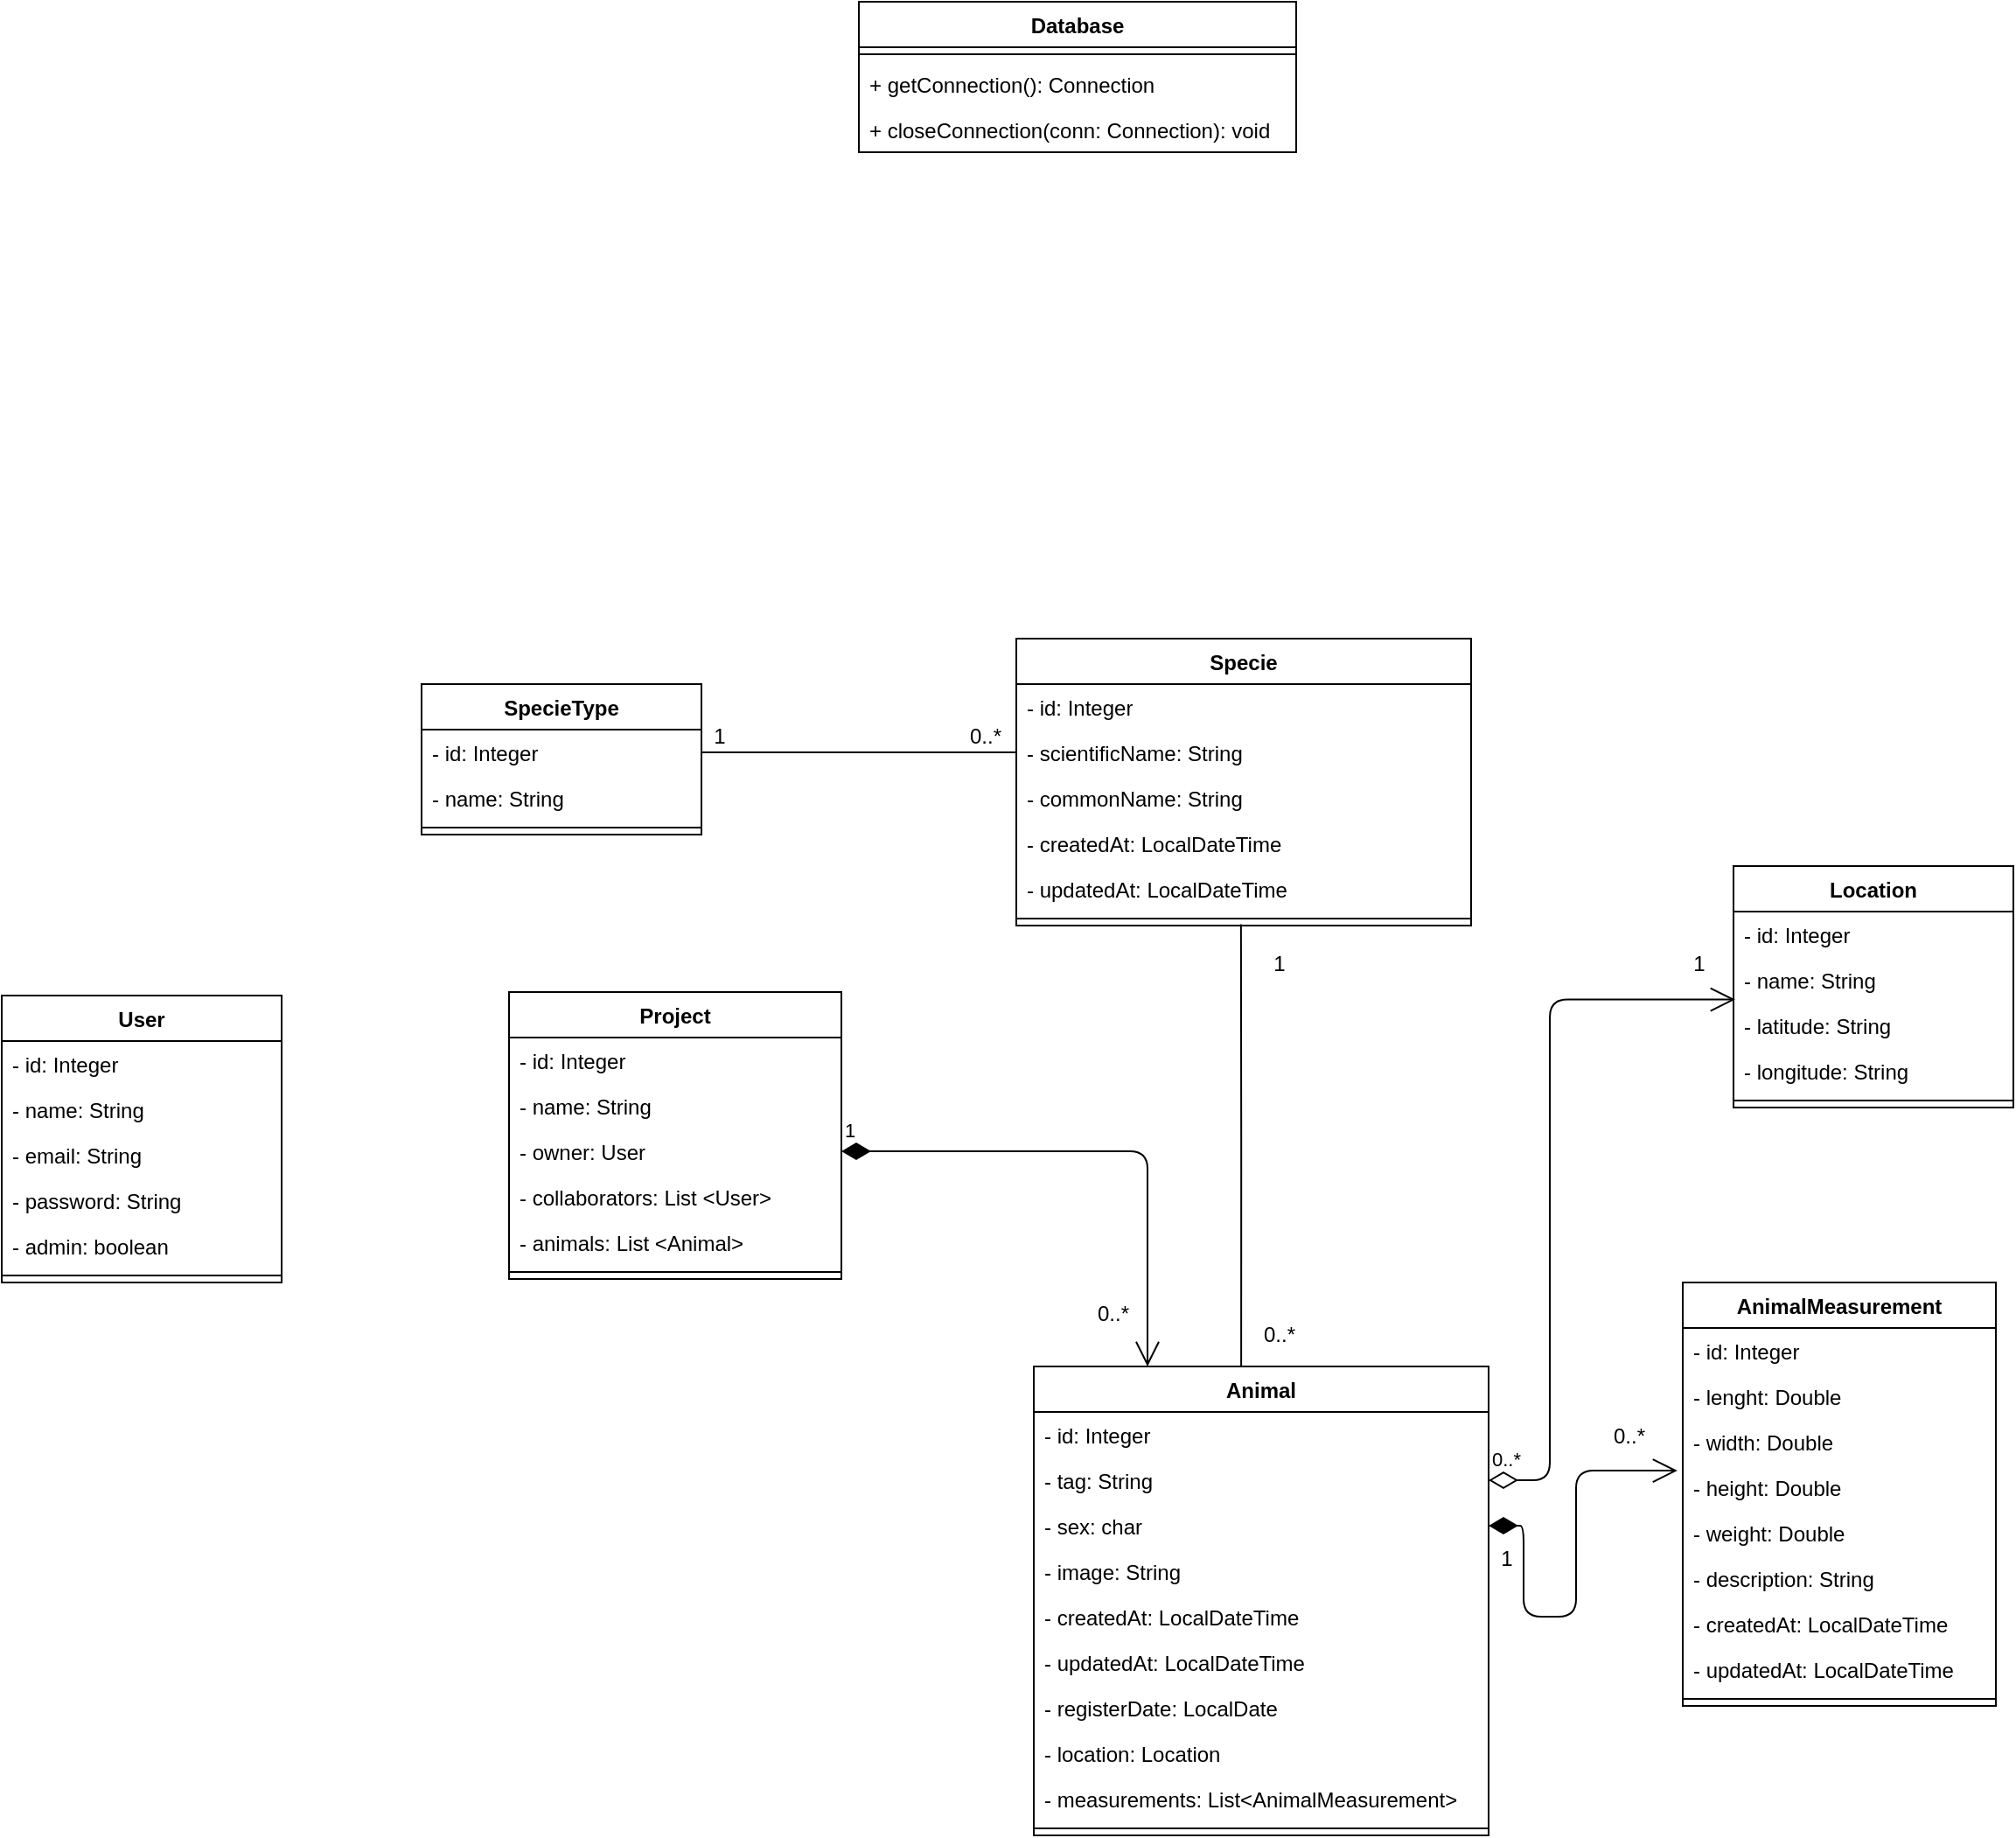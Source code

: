 <mxfile version="14.6.10" type="device"><diagram id="C5RBs43oDa-KdzZeNtuy" name="Page-1"><mxGraphModel dx="1210" dy="1776" grid="1" gridSize="10" guides="1" tooltips="1" connect="1" arrows="1" fold="1" page="1" pageScale="1" pageWidth="827" pageHeight="1169" math="0" shadow="0"><root><mxCell id="WIyWlLk6GJQsqaUBKTNV-0"/><mxCell id="WIyWlLk6GJQsqaUBKTNV-1" parent="WIyWlLk6GJQsqaUBKTNV-0"/><mxCell id="4q6mbvtF_POopmjY74IP-0" value="Location" style="swimlane;fontStyle=1;align=center;verticalAlign=top;childLayout=stackLayout;horizontal=1;startSize=26;horizontalStack=0;resizeParent=1;resizeParentMax=0;resizeLast=0;collapsible=1;marginBottom=0;" parent="WIyWlLk6GJQsqaUBKTNV-1" vertex="1"><mxGeometry x="1270" y="64" width="160" height="138" as="geometry"/></mxCell><mxCell id="4q6mbvtF_POopmjY74IP-1" value="- id: Integer" style="text;strokeColor=none;fillColor=none;align=left;verticalAlign=top;spacingLeft=4;spacingRight=4;overflow=hidden;rotatable=0;points=[[0,0.5],[1,0.5]];portConstraint=eastwest;" parent="4q6mbvtF_POopmjY74IP-0" vertex="1"><mxGeometry y="26" width="160" height="26" as="geometry"/></mxCell><mxCell id="4q6mbvtF_POopmjY74IP-8" value="- name: String" style="text;strokeColor=none;fillColor=none;align=left;verticalAlign=top;spacingLeft=4;spacingRight=4;overflow=hidden;rotatable=0;points=[[0,0.5],[1,0.5]];portConstraint=eastwest;" parent="4q6mbvtF_POopmjY74IP-0" vertex="1"><mxGeometry y="52" width="160" height="26" as="geometry"/></mxCell><mxCell id="4q6mbvtF_POopmjY74IP-9" value="- latitude: String" style="text;strokeColor=none;fillColor=none;align=left;verticalAlign=top;spacingLeft=4;spacingRight=4;overflow=hidden;rotatable=0;points=[[0,0.5],[1,0.5]];portConstraint=eastwest;" parent="4q6mbvtF_POopmjY74IP-0" vertex="1"><mxGeometry y="78" width="160" height="26" as="geometry"/></mxCell><mxCell id="4q6mbvtF_POopmjY74IP-10" value="- longitude: String" style="text;strokeColor=none;fillColor=none;align=left;verticalAlign=top;spacingLeft=4;spacingRight=4;overflow=hidden;rotatable=0;points=[[0,0.5],[1,0.5]];portConstraint=eastwest;" parent="4q6mbvtF_POopmjY74IP-0" vertex="1"><mxGeometry y="104" width="160" height="26" as="geometry"/></mxCell><mxCell id="4q6mbvtF_POopmjY74IP-2" value="" style="line;strokeWidth=1;fillColor=none;align=left;verticalAlign=middle;spacingTop=-1;spacingLeft=3;spacingRight=3;rotatable=0;labelPosition=right;points=[];portConstraint=eastwest;" parent="4q6mbvtF_POopmjY74IP-0" vertex="1"><mxGeometry y="130" width="160" height="8" as="geometry"/></mxCell><mxCell id="4q6mbvtF_POopmjY74IP-4" value="User" style="swimlane;fontStyle=1;align=center;verticalAlign=top;childLayout=stackLayout;horizontal=1;startSize=26;horizontalStack=0;resizeParent=1;resizeParentMax=0;resizeLast=0;collapsible=1;marginBottom=0;" parent="WIyWlLk6GJQsqaUBKTNV-1" vertex="1"><mxGeometry x="280" y="138" width="160" height="164" as="geometry"/></mxCell><mxCell id="4q6mbvtF_POopmjY74IP-5" value="- id: Integer" style="text;strokeColor=none;fillColor=none;align=left;verticalAlign=top;spacingLeft=4;spacingRight=4;overflow=hidden;rotatable=0;points=[[0,0.5],[1,0.5]];portConstraint=eastwest;" parent="4q6mbvtF_POopmjY74IP-4" vertex="1"><mxGeometry y="26" width="160" height="26" as="geometry"/></mxCell><mxCell id="4q6mbvtF_POopmjY74IP-14" value="- name: String" style="text;strokeColor=none;fillColor=none;align=left;verticalAlign=top;spacingLeft=4;spacingRight=4;overflow=hidden;rotatable=0;points=[[0,0.5],[1,0.5]];portConstraint=eastwest;" parent="4q6mbvtF_POopmjY74IP-4" vertex="1"><mxGeometry y="52" width="160" height="26" as="geometry"/></mxCell><mxCell id="4q6mbvtF_POopmjY74IP-15" value="- email: String" style="text;strokeColor=none;fillColor=none;align=left;verticalAlign=top;spacingLeft=4;spacingRight=4;overflow=hidden;rotatable=0;points=[[0,0.5],[1,0.5]];portConstraint=eastwest;" parent="4q6mbvtF_POopmjY74IP-4" vertex="1"><mxGeometry y="78" width="160" height="26" as="geometry"/></mxCell><mxCell id="4q6mbvtF_POopmjY74IP-16" value="- password: String" style="text;strokeColor=none;fillColor=none;align=left;verticalAlign=top;spacingLeft=4;spacingRight=4;overflow=hidden;rotatable=0;points=[[0,0.5],[1,0.5]];portConstraint=eastwest;" parent="4q6mbvtF_POopmjY74IP-4" vertex="1"><mxGeometry y="104" width="160" height="26" as="geometry"/></mxCell><mxCell id="4q6mbvtF_POopmjY74IP-17" value="- admin: boolean" style="text;strokeColor=none;fillColor=none;align=left;verticalAlign=top;spacingLeft=4;spacingRight=4;overflow=hidden;rotatable=0;points=[[0,0.5],[1,0.5]];portConstraint=eastwest;" parent="4q6mbvtF_POopmjY74IP-4" vertex="1"><mxGeometry y="130" width="160" height="26" as="geometry"/></mxCell><mxCell id="4q6mbvtF_POopmjY74IP-6" value="" style="line;strokeWidth=1;fillColor=none;align=left;verticalAlign=middle;spacingTop=-1;spacingLeft=3;spacingRight=3;rotatable=0;labelPosition=right;points=[];portConstraint=eastwest;" parent="4q6mbvtF_POopmjY74IP-4" vertex="1"><mxGeometry y="156" width="160" height="8" as="geometry"/></mxCell><mxCell id="4q6mbvtF_POopmjY74IP-18" value="Project" style="swimlane;fontStyle=1;align=center;verticalAlign=top;childLayout=stackLayout;horizontal=1;startSize=26;horizontalStack=0;resizeParent=1;resizeParentMax=0;resizeLast=0;collapsible=1;marginBottom=0;" parent="WIyWlLk6GJQsqaUBKTNV-1" vertex="1"><mxGeometry x="570" y="136" width="190" height="164" as="geometry"/></mxCell><mxCell id="4q6mbvtF_POopmjY74IP-19" value="- id: Integer" style="text;strokeColor=none;fillColor=none;align=left;verticalAlign=top;spacingLeft=4;spacingRight=4;overflow=hidden;rotatable=0;points=[[0,0.5],[1,0.5]];portConstraint=eastwest;" parent="4q6mbvtF_POopmjY74IP-18" vertex="1"><mxGeometry y="26" width="190" height="26" as="geometry"/></mxCell><mxCell id="4q6mbvtF_POopmjY74IP-22" value="- name: String" style="text;strokeColor=none;fillColor=none;align=left;verticalAlign=top;spacingLeft=4;spacingRight=4;overflow=hidden;rotatable=0;points=[[0,0.5],[1,0.5]];portConstraint=eastwest;" parent="4q6mbvtF_POopmjY74IP-18" vertex="1"><mxGeometry y="52" width="190" height="26" as="geometry"/></mxCell><mxCell id="4q6mbvtF_POopmjY74IP-23" value="- owner: User" style="text;strokeColor=none;fillColor=none;align=left;verticalAlign=top;spacingLeft=4;spacingRight=4;overflow=hidden;rotatable=0;points=[[0,0.5],[1,0.5]];portConstraint=eastwest;" parent="4q6mbvtF_POopmjY74IP-18" vertex="1"><mxGeometry y="78" width="190" height="26" as="geometry"/></mxCell><mxCell id="4q6mbvtF_POopmjY74IP-24" value="- collaborators: List &lt;User&gt;" style="text;strokeColor=none;fillColor=none;align=left;verticalAlign=top;spacingLeft=4;spacingRight=4;overflow=hidden;rotatable=0;points=[[0,0.5],[1,0.5]];portConstraint=eastwest;" parent="4q6mbvtF_POopmjY74IP-18" vertex="1"><mxGeometry y="104" width="190" height="26" as="geometry"/></mxCell><mxCell id="4q6mbvtF_POopmjY74IP-58" value="- animals: List &lt;Animal&gt;" style="text;strokeColor=none;fillColor=none;align=left;verticalAlign=top;spacingLeft=4;spacingRight=4;overflow=hidden;rotatable=0;points=[[0,0.5],[1,0.5]];portConstraint=eastwest;" parent="4q6mbvtF_POopmjY74IP-18" vertex="1"><mxGeometry y="130" width="190" height="26" as="geometry"/></mxCell><mxCell id="4q6mbvtF_POopmjY74IP-20" value="" style="line;strokeWidth=1;fillColor=none;align=left;verticalAlign=middle;spacingTop=-1;spacingLeft=3;spacingRight=3;rotatable=0;labelPosition=right;points=[];portConstraint=eastwest;" parent="4q6mbvtF_POopmjY74IP-18" vertex="1"><mxGeometry y="156" width="190" height="8" as="geometry"/></mxCell><mxCell id="4q6mbvtF_POopmjY74IP-25" value="Specie" style="swimlane;fontStyle=1;align=center;verticalAlign=top;childLayout=stackLayout;horizontal=1;startSize=26;horizontalStack=0;resizeParent=1;resizeParentMax=0;resizeLast=0;collapsible=1;marginBottom=0;" parent="WIyWlLk6GJQsqaUBKTNV-1" vertex="1"><mxGeometry x="860" y="-66" width="260" height="164" as="geometry"/></mxCell><mxCell id="4q6mbvtF_POopmjY74IP-26" value="- id: Integer" style="text;strokeColor=none;fillColor=none;align=left;verticalAlign=top;spacingLeft=4;spacingRight=4;overflow=hidden;rotatable=0;points=[[0,0.5],[1,0.5]];portConstraint=eastwest;" parent="4q6mbvtF_POopmjY74IP-25" vertex="1"><mxGeometry y="26" width="260" height="26" as="geometry"/></mxCell><mxCell id="4q6mbvtF_POopmjY74IP-29" value="- scientificName: String" style="text;strokeColor=none;fillColor=none;align=left;verticalAlign=top;spacingLeft=4;spacingRight=4;overflow=hidden;rotatable=0;points=[[0,0.5],[1,0.5]];portConstraint=eastwest;" parent="4q6mbvtF_POopmjY74IP-25" vertex="1"><mxGeometry y="52" width="260" height="26" as="geometry"/></mxCell><mxCell id="4q6mbvtF_POopmjY74IP-32" value="- commonName: String" style="text;strokeColor=none;fillColor=none;align=left;verticalAlign=top;spacingLeft=4;spacingRight=4;overflow=hidden;rotatable=0;points=[[0,0.5],[1,0.5]];portConstraint=eastwest;" parent="4q6mbvtF_POopmjY74IP-25" vertex="1"><mxGeometry y="78" width="260" height="26" as="geometry"/></mxCell><mxCell id="4q6mbvtF_POopmjY74IP-34" value="- createdAt: LocalDateTime" style="text;strokeColor=none;fillColor=none;align=left;verticalAlign=top;spacingLeft=4;spacingRight=4;overflow=hidden;rotatable=0;points=[[0,0.5],[1,0.5]];portConstraint=eastwest;" parent="4q6mbvtF_POopmjY74IP-25" vertex="1"><mxGeometry y="104" width="260" height="26" as="geometry"/></mxCell><mxCell id="4q6mbvtF_POopmjY74IP-36" value="- updatedAt: LocalDateTime" style="text;strokeColor=none;fillColor=none;align=left;verticalAlign=top;spacingLeft=4;spacingRight=4;overflow=hidden;rotatable=0;points=[[0,0.5],[1,0.5]];portConstraint=eastwest;" parent="4q6mbvtF_POopmjY74IP-25" vertex="1"><mxGeometry y="130" width="260" height="26" as="geometry"/></mxCell><mxCell id="4q6mbvtF_POopmjY74IP-27" value="" style="line;strokeWidth=1;fillColor=none;align=left;verticalAlign=middle;spacingTop=-1;spacingLeft=3;spacingRight=3;rotatable=0;labelPosition=right;points=[];portConstraint=eastwest;" parent="4q6mbvtF_POopmjY74IP-25" vertex="1"><mxGeometry y="156" width="260" height="8" as="geometry"/></mxCell><mxCell id="4q6mbvtF_POopmjY74IP-40" value="AnimalMeasurement" style="swimlane;fontStyle=1;align=center;verticalAlign=top;childLayout=stackLayout;horizontal=1;startSize=26;horizontalStack=0;resizeParent=1;resizeParentMax=0;resizeLast=0;collapsible=1;marginBottom=0;" parent="WIyWlLk6GJQsqaUBKTNV-1" vertex="1"><mxGeometry x="1241" y="302" width="179" height="242" as="geometry"/></mxCell><mxCell id="4q6mbvtF_POopmjY74IP-41" value="- id: Integer" style="text;strokeColor=none;fillColor=none;align=left;verticalAlign=top;spacingLeft=4;spacingRight=4;overflow=hidden;rotatable=0;points=[[0,0.5],[1,0.5]];portConstraint=eastwest;" parent="4q6mbvtF_POopmjY74IP-40" vertex="1"><mxGeometry y="26" width="179" height="26" as="geometry"/></mxCell><mxCell id="4q6mbvtF_POopmjY74IP-45" value="- lenght: Double" style="text;strokeColor=none;fillColor=none;align=left;verticalAlign=top;spacingLeft=4;spacingRight=4;overflow=hidden;rotatable=0;points=[[0,0.5],[1,0.5]];portConstraint=eastwest;" parent="4q6mbvtF_POopmjY74IP-40" vertex="1"><mxGeometry y="52" width="179" height="26" as="geometry"/></mxCell><mxCell id="4q6mbvtF_POopmjY74IP-48" value="- width: Double" style="text;strokeColor=none;fillColor=none;align=left;verticalAlign=top;spacingLeft=4;spacingRight=4;overflow=hidden;rotatable=0;points=[[0,0.5],[1,0.5]];portConstraint=eastwest;" parent="4q6mbvtF_POopmjY74IP-40" vertex="1"><mxGeometry y="78" width="179" height="26" as="geometry"/></mxCell><mxCell id="4q6mbvtF_POopmjY74IP-44" value="- height: Double" style="text;strokeColor=none;fillColor=none;align=left;verticalAlign=top;spacingLeft=4;spacingRight=4;overflow=hidden;rotatable=0;points=[[0,0.5],[1,0.5]];portConstraint=eastwest;" parent="4q6mbvtF_POopmjY74IP-40" vertex="1"><mxGeometry y="104" width="179" height="26" as="geometry"/></mxCell><mxCell id="4q6mbvtF_POopmjY74IP-46" value="- weight: Double" style="text;strokeColor=none;fillColor=none;align=left;verticalAlign=top;spacingLeft=4;spacingRight=4;overflow=hidden;rotatable=0;points=[[0,0.5],[1,0.5]];portConstraint=eastwest;" parent="4q6mbvtF_POopmjY74IP-40" vertex="1"><mxGeometry y="130" width="179" height="26" as="geometry"/></mxCell><mxCell id="4q6mbvtF_POopmjY74IP-47" value="- description: String" style="text;strokeColor=none;fillColor=none;align=left;verticalAlign=top;spacingLeft=4;spacingRight=4;overflow=hidden;rotatable=0;points=[[0,0.5],[1,0.5]];portConstraint=eastwest;" parent="4q6mbvtF_POopmjY74IP-40" vertex="1"><mxGeometry y="156" width="179" height="26" as="geometry"/></mxCell><mxCell id="4q6mbvtF_POopmjY74IP-86" value="- createdAt: LocalDateTime" style="text;strokeColor=none;fillColor=none;align=left;verticalAlign=top;spacingLeft=4;spacingRight=4;overflow=hidden;rotatable=0;points=[[0,0.5],[1,0.5]];portConstraint=eastwest;" parent="4q6mbvtF_POopmjY74IP-40" vertex="1"><mxGeometry y="182" width="179" height="26" as="geometry"/></mxCell><mxCell id="4q6mbvtF_POopmjY74IP-87" value="- updatedAt: LocalDateTime" style="text;strokeColor=none;fillColor=none;align=left;verticalAlign=top;spacingLeft=4;spacingRight=4;overflow=hidden;rotatable=0;points=[[0,0.5],[1,0.5]];portConstraint=eastwest;" parent="4q6mbvtF_POopmjY74IP-40" vertex="1"><mxGeometry y="208" width="179" height="26" as="geometry"/></mxCell><mxCell id="4q6mbvtF_POopmjY74IP-42" value="" style="line;strokeWidth=1;fillColor=none;align=left;verticalAlign=middle;spacingTop=-1;spacingLeft=3;spacingRight=3;rotatable=0;labelPosition=right;points=[];portConstraint=eastwest;" parent="4q6mbvtF_POopmjY74IP-40" vertex="1"><mxGeometry y="234" width="179" height="8" as="geometry"/></mxCell><mxCell id="4q6mbvtF_POopmjY74IP-54" value="0..*" style="endArrow=open;html=1;endSize=12;startArrow=diamondThin;startSize=14;startFill=0;edgeStyle=orthogonalEdgeStyle;align=left;verticalAlign=bottom;entryX=0.006;entryY=0.933;entryDx=0;entryDy=0;entryPerimeter=0;exitX=1;exitY=0.5;exitDx=0;exitDy=0;" parent="WIyWlLk6GJQsqaUBKTNV-1" target="4q6mbvtF_POopmjY74IP-8" edge="1"><mxGeometry x="-1" y="3" relative="1" as="geometry"><mxPoint x="1130" y="415" as="sourcePoint"/><mxPoint x="640" y="220" as="targetPoint"/><Array as="points"><mxPoint x="1165" y="415"/><mxPoint x="1165" y="140"/></Array></mxGeometry></mxCell><mxCell id="4q6mbvtF_POopmjY74IP-55" value="" style="endArrow=open;html=1;endSize=12;startArrow=diamondThin;startSize=14;startFill=1;edgeStyle=orthogonalEdgeStyle;align=left;verticalAlign=bottom;entryX=-0.017;entryY=0.135;entryDx=0;entryDy=0;entryPerimeter=0;exitX=1;exitY=0.5;exitDx=0;exitDy=0;" parent="WIyWlLk6GJQsqaUBKTNV-1" source="4q6mbvtF_POopmjY74IP-93" target="4q6mbvtF_POopmjY74IP-44" edge="1"><mxGeometry x="-1" y="3" relative="1" as="geometry"><mxPoint x="480" y="220" as="sourcePoint"/><mxPoint x="640" y="220" as="targetPoint"/><Array as="points"><mxPoint x="1150" y="441"/><mxPoint x="1150" y="493"/><mxPoint x="1180" y="493"/><mxPoint x="1180" y="410"/></Array></mxGeometry></mxCell><mxCell id="4q6mbvtF_POopmjY74IP-57" value="1" style="endArrow=open;html=1;endSize=12;startArrow=diamondThin;startSize=14;startFill=1;edgeStyle=orthogonalEdgeStyle;align=left;verticalAlign=bottom;entryX=0.25;entryY=0;entryDx=0;entryDy=0;exitX=1;exitY=0.5;exitDx=0;exitDy=0;" parent="WIyWlLk6GJQsqaUBKTNV-1" source="4q6mbvtF_POopmjY74IP-23" target="4q6mbvtF_POopmjY74IP-88" edge="1"><mxGeometry x="-1" y="3" relative="1" as="geometry"><mxPoint x="550" y="212" as="sourcePoint"/><mxPoint x="850" y="179.998" as="targetPoint"/></mxGeometry></mxCell><mxCell id="4q6mbvtF_POopmjY74IP-77" value="0..*" style="text;html=1;resizable=0;autosize=1;align=center;verticalAlign=middle;points=[];fillColor=none;strokeColor=none;rounded=0;" parent="WIyWlLk6GJQsqaUBKTNV-1" vertex="1"><mxGeometry x="900" y="310" width="30" height="20" as="geometry"/></mxCell><mxCell id="4q6mbvtF_POopmjY74IP-78" value="1" style="text;html=1;resizable=0;autosize=1;align=center;verticalAlign=middle;points=[];fillColor=none;strokeColor=none;rounded=0;" parent="WIyWlLk6GJQsqaUBKTNV-1" vertex="1"><mxGeometry x="1240" y="110" width="20" height="20" as="geometry"/></mxCell><mxCell id="4q6mbvtF_POopmjY74IP-79" value="1" style="text;html=1;resizable=0;autosize=1;align=center;verticalAlign=middle;points=[];fillColor=none;strokeColor=none;rounded=0;" parent="WIyWlLk6GJQsqaUBKTNV-1" vertex="1"><mxGeometry x="1130" y="450" width="20" height="20" as="geometry"/></mxCell><mxCell id="4q6mbvtF_POopmjY74IP-80" value="0..*" style="text;html=1;resizable=0;autosize=1;align=center;verticalAlign=middle;points=[];fillColor=none;strokeColor=none;rounded=0;" parent="WIyWlLk6GJQsqaUBKTNV-1" vertex="1"><mxGeometry x="1195" y="380" width="30" height="20" as="geometry"/></mxCell><mxCell id="4q6mbvtF_POopmjY74IP-88" value="Animal" style="swimlane;fontStyle=1;align=center;verticalAlign=top;childLayout=stackLayout;horizontal=1;startSize=26;horizontalStack=0;resizeParent=1;resizeParentMax=0;resizeLast=0;collapsible=1;marginBottom=0;" parent="WIyWlLk6GJQsqaUBKTNV-1" vertex="1"><mxGeometry x="870" y="350" width="260" height="268" as="geometry"/></mxCell><mxCell id="4q6mbvtF_POopmjY74IP-89" value="- id: Integer" style="text;strokeColor=none;fillColor=none;align=left;verticalAlign=top;spacingLeft=4;spacingRight=4;overflow=hidden;rotatable=0;points=[[0,0.5],[1,0.5]];portConstraint=eastwest;" parent="4q6mbvtF_POopmjY74IP-88" vertex="1"><mxGeometry y="26" width="260" height="26" as="geometry"/></mxCell><mxCell id="4q6mbvtF_POopmjY74IP-92" value="- tag: String" style="text;strokeColor=none;fillColor=none;align=left;verticalAlign=top;spacingLeft=4;spacingRight=4;overflow=hidden;rotatable=0;points=[[0,0.5],[1,0.5]];portConstraint=eastwest;" parent="4q6mbvtF_POopmjY74IP-88" vertex="1"><mxGeometry y="52" width="260" height="26" as="geometry"/></mxCell><mxCell id="4q6mbvtF_POopmjY74IP-93" value="- sex: char" style="text;strokeColor=none;fillColor=none;align=left;verticalAlign=top;spacingLeft=4;spacingRight=4;overflow=hidden;rotatable=0;points=[[0,0.5],[1,0.5]];portConstraint=eastwest;" parent="4q6mbvtF_POopmjY74IP-88" vertex="1"><mxGeometry y="78" width="260" height="26" as="geometry"/></mxCell><mxCell id="4q6mbvtF_POopmjY74IP-94" value="- image: String" style="text;strokeColor=none;fillColor=none;align=left;verticalAlign=top;spacingLeft=4;spacingRight=4;overflow=hidden;rotatable=0;points=[[0,0.5],[1,0.5]];portConstraint=eastwest;" parent="4q6mbvtF_POopmjY74IP-88" vertex="1"><mxGeometry y="104" width="260" height="26" as="geometry"/></mxCell><mxCell id="4q6mbvtF_POopmjY74IP-95" value="- createdAt: LocalDateTime" style="text;strokeColor=none;fillColor=none;align=left;verticalAlign=top;spacingLeft=4;spacingRight=4;overflow=hidden;rotatable=0;points=[[0,0.5],[1,0.5]];portConstraint=eastwest;" parent="4q6mbvtF_POopmjY74IP-88" vertex="1"><mxGeometry y="130" width="260" height="26" as="geometry"/></mxCell><mxCell id="4q6mbvtF_POopmjY74IP-96" value="- updatedAt: LocalDateTime" style="text;strokeColor=none;fillColor=none;align=left;verticalAlign=top;spacingLeft=4;spacingRight=4;overflow=hidden;rotatable=0;points=[[0,0.5],[1,0.5]];portConstraint=eastwest;" parent="4q6mbvtF_POopmjY74IP-88" vertex="1"><mxGeometry y="156" width="260" height="26" as="geometry"/></mxCell><mxCell id="4q6mbvtF_POopmjY74IP-97" value="- registerDate: LocalDate" style="text;strokeColor=none;fillColor=none;align=left;verticalAlign=top;spacingLeft=4;spacingRight=4;overflow=hidden;rotatable=0;points=[[0,0.5],[1,0.5]];portConstraint=eastwest;" parent="4q6mbvtF_POopmjY74IP-88" vertex="1"><mxGeometry y="182" width="260" height="26" as="geometry"/></mxCell><mxCell id="4q6mbvtF_POopmjY74IP-98" value="- location: Location" style="text;strokeColor=none;fillColor=none;align=left;verticalAlign=top;spacingLeft=4;spacingRight=4;overflow=hidden;rotatable=0;points=[[0,0.5],[1,0.5]];portConstraint=eastwest;" parent="4q6mbvtF_POopmjY74IP-88" vertex="1"><mxGeometry y="208" width="260" height="26" as="geometry"/></mxCell><mxCell id="4q6mbvtF_POopmjY74IP-99" value="- measurements: List&lt;AnimalMeasurement&gt;" style="text;strokeColor=none;fillColor=none;align=left;verticalAlign=top;spacingLeft=4;spacingRight=4;overflow=hidden;rotatable=0;points=[[0,0.5],[1,0.5]];portConstraint=eastwest;" parent="4q6mbvtF_POopmjY74IP-88" vertex="1"><mxGeometry y="234" width="260" height="26" as="geometry"/></mxCell><mxCell id="4q6mbvtF_POopmjY74IP-100" value="" style="line;strokeWidth=1;fillColor=none;align=left;verticalAlign=middle;spacingTop=-1;spacingLeft=3;spacingRight=3;rotatable=0;labelPosition=right;points=[];portConstraint=eastwest;" parent="4q6mbvtF_POopmjY74IP-88" vertex="1"><mxGeometry y="260" width="260" height="8" as="geometry"/></mxCell><mxCell id="4q6mbvtF_POopmjY74IP-101" value="SpecieType" style="swimlane;fontStyle=1;align=center;verticalAlign=top;childLayout=stackLayout;horizontal=1;startSize=26;horizontalStack=0;resizeParent=1;resizeParentMax=0;resizeLast=0;collapsible=1;marginBottom=0;" parent="WIyWlLk6GJQsqaUBKTNV-1" vertex="1"><mxGeometry x="520" y="-40" width="160" height="86" as="geometry"/></mxCell><mxCell id="4q6mbvtF_POopmjY74IP-102" value="- id: Integer" style="text;strokeColor=none;fillColor=none;align=left;verticalAlign=top;spacingLeft=4;spacingRight=4;overflow=hidden;rotatable=0;points=[[0,0.5],[1,0.5]];portConstraint=eastwest;" parent="4q6mbvtF_POopmjY74IP-101" vertex="1"><mxGeometry y="26" width="160" height="26" as="geometry"/></mxCell><mxCell id="4q6mbvtF_POopmjY74IP-105" value="- name: String" style="text;strokeColor=none;fillColor=none;align=left;verticalAlign=top;spacingLeft=4;spacingRight=4;overflow=hidden;rotatable=0;points=[[0,0.5],[1,0.5]];portConstraint=eastwest;" parent="4q6mbvtF_POopmjY74IP-101" vertex="1"><mxGeometry y="52" width="160" height="26" as="geometry"/></mxCell><mxCell id="4q6mbvtF_POopmjY74IP-103" value="" style="line;strokeWidth=1;fillColor=none;align=left;verticalAlign=middle;spacingTop=-1;spacingLeft=3;spacingRight=3;rotatable=0;labelPosition=right;points=[];portConstraint=eastwest;" parent="4q6mbvtF_POopmjY74IP-101" vertex="1"><mxGeometry y="78" width="160" height="8" as="geometry"/></mxCell><mxCell id="4q6mbvtF_POopmjY74IP-126" value="1" style="text;html=1;resizable=0;autosize=1;align=center;verticalAlign=middle;points=[];fillColor=none;strokeColor=none;rounded=0;" parent="WIyWlLk6GJQsqaUBKTNV-1" vertex="1"><mxGeometry x="1000" y="110" width="20" height="20" as="geometry"/></mxCell><mxCell id="4q6mbvtF_POopmjY74IP-127" value="0..*" style="text;html=1;resizable=0;autosize=1;align=center;verticalAlign=middle;points=[];fillColor=none;strokeColor=none;rounded=0;" parent="WIyWlLk6GJQsqaUBKTNV-1" vertex="1"><mxGeometry x="995" y="322" width="30" height="20" as="geometry"/></mxCell><mxCell id="4q6mbvtF_POopmjY74IP-129" value="" style="endArrow=none;html=1;edgeStyle=orthogonalEdgeStyle;exitX=1;exitY=0.5;exitDx=0;exitDy=0;entryX=0;entryY=0.5;entryDx=0;entryDy=0;" parent="WIyWlLk6GJQsqaUBKTNV-1" source="4q6mbvtF_POopmjY74IP-102" target="4q6mbvtF_POopmjY74IP-29" edge="1"><mxGeometry relative="1" as="geometry"><mxPoint x="770" y="-140" as="sourcePoint"/><mxPoint x="820" y="50" as="targetPoint"/></mxGeometry></mxCell><mxCell id="4q6mbvtF_POopmjY74IP-133" value="" style="endArrow=none;html=1;edgeStyle=orthogonalEdgeStyle;entryX=0.494;entryY=0.908;entryDx=0;entryDy=0;entryPerimeter=0;exitX=0.456;exitY=0;exitDx=0;exitDy=0;exitPerimeter=0;" parent="WIyWlLk6GJQsqaUBKTNV-1" source="4q6mbvtF_POopmjY74IP-88" target="4q6mbvtF_POopmjY74IP-27" edge="1"><mxGeometry relative="1" as="geometry"><mxPoint x="988" y="348" as="sourcePoint"/><mxPoint x="970" y="100" as="targetPoint"/></mxGeometry></mxCell><mxCell id="4q6mbvtF_POopmjY74IP-136" value="1" style="text;html=1;resizable=0;autosize=1;align=center;verticalAlign=middle;points=[];fillColor=none;strokeColor=none;rounded=0;" parent="WIyWlLk6GJQsqaUBKTNV-1" vertex="1"><mxGeometry x="680" y="-20" width="20" height="20" as="geometry"/></mxCell><mxCell id="4q6mbvtF_POopmjY74IP-137" value="0..*" style="text;html=1;resizable=0;autosize=1;align=center;verticalAlign=middle;points=[];fillColor=none;strokeColor=none;rounded=0;" parent="WIyWlLk6GJQsqaUBKTNV-1" vertex="1"><mxGeometry x="827" y="-20" width="30" height="20" as="geometry"/></mxCell><mxCell id="4q6mbvtF_POopmjY74IP-138" value="Database" style="swimlane;fontStyle=1;align=center;verticalAlign=top;childLayout=stackLayout;horizontal=1;startSize=26;horizontalStack=0;resizeParent=1;resizeParentMax=0;resizeLast=0;collapsible=1;marginBottom=0;" parent="WIyWlLk6GJQsqaUBKTNV-1" vertex="1"><mxGeometry x="770" y="-430" width="250" height="86" as="geometry"/></mxCell><mxCell id="4q6mbvtF_POopmjY74IP-140" value="" style="line;strokeWidth=1;fillColor=none;align=left;verticalAlign=middle;spacingTop=-1;spacingLeft=3;spacingRight=3;rotatable=0;labelPosition=right;points=[];portConstraint=eastwest;" parent="4q6mbvtF_POopmjY74IP-138" vertex="1"><mxGeometry y="26" width="250" height="8" as="geometry"/></mxCell><mxCell id="4q6mbvtF_POopmjY74IP-139" value="+ getConnection(): Connection" style="text;strokeColor=none;fillColor=none;align=left;verticalAlign=top;spacingLeft=4;spacingRight=4;overflow=hidden;rotatable=0;points=[[0,0.5],[1,0.5]];portConstraint=eastwest;" parent="4q6mbvtF_POopmjY74IP-138" vertex="1"><mxGeometry y="34" width="250" height="26" as="geometry"/></mxCell><mxCell id="4q6mbvtF_POopmjY74IP-141" value="+ closeConnection(conn: Connection): void" style="text;strokeColor=none;fillColor=none;align=left;verticalAlign=top;spacingLeft=4;spacingRight=4;overflow=hidden;rotatable=0;points=[[0,0.5],[1,0.5]];portConstraint=eastwest;" parent="4q6mbvtF_POopmjY74IP-138" vertex="1"><mxGeometry y="60" width="250" height="26" as="geometry"/></mxCell></root></mxGraphModel></diagram></mxfile>